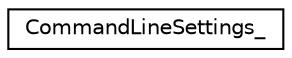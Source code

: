 digraph "Graphical Class Hierarchy"
{
  edge [fontname="Helvetica",fontsize="10",labelfontname="Helvetica",labelfontsize="10"];
  node [fontname="Helvetica",fontsize="10",shape=record];
  rankdir="LR";
  Node0 [label="CommandLineSettings_",height=0.2,width=0.4,color="black", fillcolor="white", style="filled",URL="$structCommandLineSettings__.html"];
}
